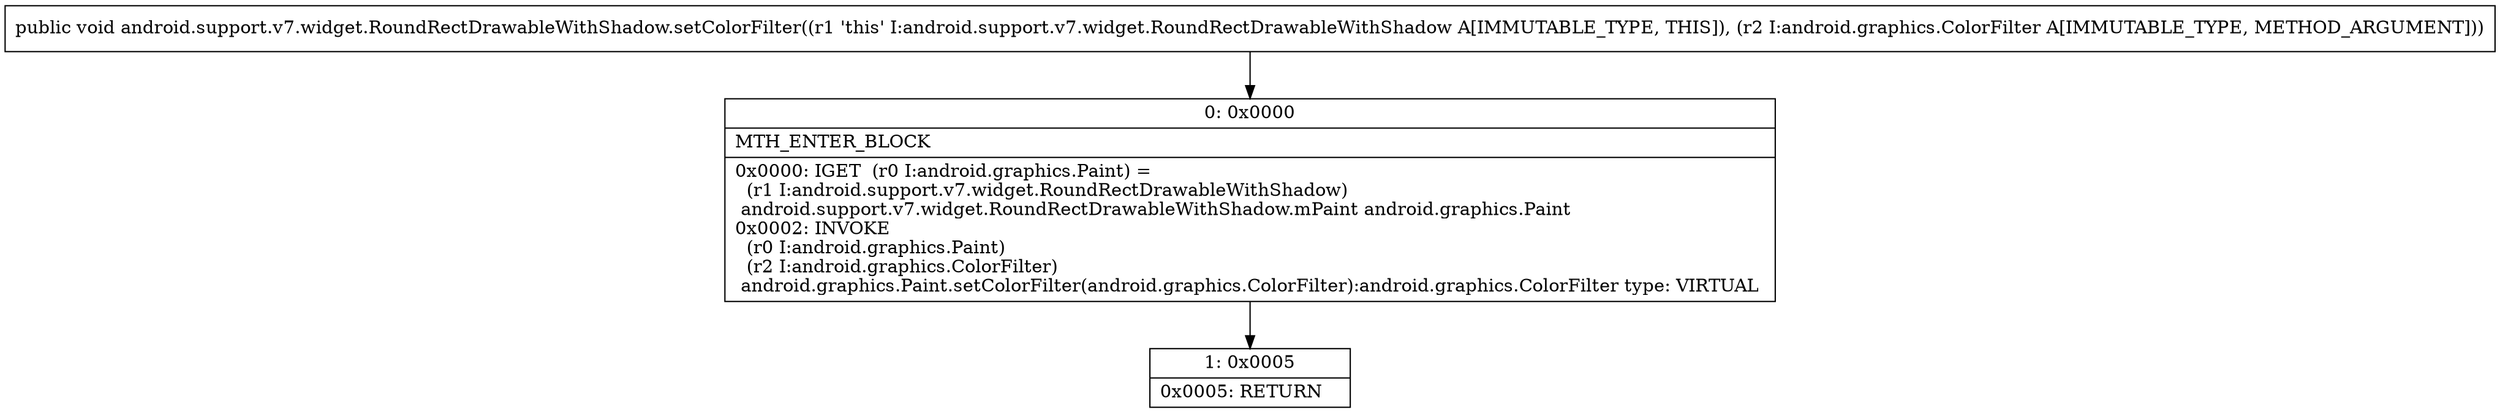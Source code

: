 digraph "CFG forandroid.support.v7.widget.RoundRectDrawableWithShadow.setColorFilter(Landroid\/graphics\/ColorFilter;)V" {
Node_0 [shape=record,label="{0\:\ 0x0000|MTH_ENTER_BLOCK\l|0x0000: IGET  (r0 I:android.graphics.Paint) = \l  (r1 I:android.support.v7.widget.RoundRectDrawableWithShadow)\l android.support.v7.widget.RoundRectDrawableWithShadow.mPaint android.graphics.Paint \l0x0002: INVOKE  \l  (r0 I:android.graphics.Paint)\l  (r2 I:android.graphics.ColorFilter)\l android.graphics.Paint.setColorFilter(android.graphics.ColorFilter):android.graphics.ColorFilter type: VIRTUAL \l}"];
Node_1 [shape=record,label="{1\:\ 0x0005|0x0005: RETURN   \l}"];
MethodNode[shape=record,label="{public void android.support.v7.widget.RoundRectDrawableWithShadow.setColorFilter((r1 'this' I:android.support.v7.widget.RoundRectDrawableWithShadow A[IMMUTABLE_TYPE, THIS]), (r2 I:android.graphics.ColorFilter A[IMMUTABLE_TYPE, METHOD_ARGUMENT])) }"];
MethodNode -> Node_0;
Node_0 -> Node_1;
}


